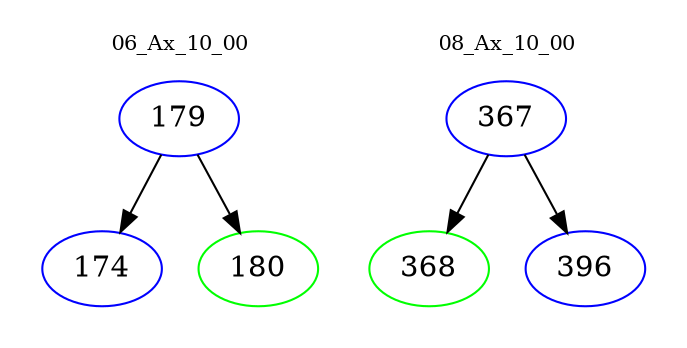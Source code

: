 digraph{
subgraph cluster_0 {
color = white
label = "06_Ax_10_00";
fontsize=10;
T0_179 [label="179", color="blue"]
T0_179 -> T0_174 [color="black"]
T0_174 [label="174", color="blue"]
T0_179 -> T0_180 [color="black"]
T0_180 [label="180", color="green"]
}
subgraph cluster_1 {
color = white
label = "08_Ax_10_00";
fontsize=10;
T1_367 [label="367", color="blue"]
T1_367 -> T1_368 [color="black"]
T1_368 [label="368", color="green"]
T1_367 -> T1_396 [color="black"]
T1_396 [label="396", color="blue"]
}
}
